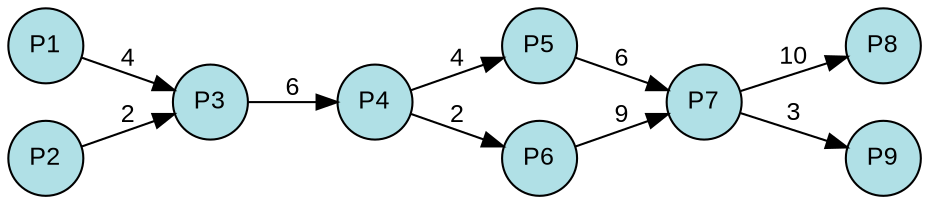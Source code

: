 digraph {
  splines=true;
node [margin=0 fontname=arial fontcolor=black fontsize=12 shape=circle width=0.5 fixedsize=true style=filled fillcolor=powderblue]
  1 [label="P1"]
  2 [label="P2"]
  3 [label="P3"]
  4 [label="P4"]
  5 [label="P5"]
  6 [label="P6"]
  7 [label="P7"]
  8 [label="P8"]
  9 [label="P9"]
rankdir=LR
edge [margin=0 fontname=arial fontcolor=black fontsize=12]
	1 -> 3 [label="4"]
	2 -> 3 [label="2"]
	3 -> 4 [label="6"]
	4 -> 5 [label="4"]
	4 -> 6 [label="2"]
	5 -> 7 [label="6"]
	6 -> 7 [label="9"]
	7 -> 8 [label="10"]
	7 -> 9 [label="3"]
	{rank=same  1, 2 }
	{rank=same  3 }
	{rank=same  4 }
	{rank=same  5, 6 }
	{rank=same  7 }
	{rank=same  8, 9 }
} 
